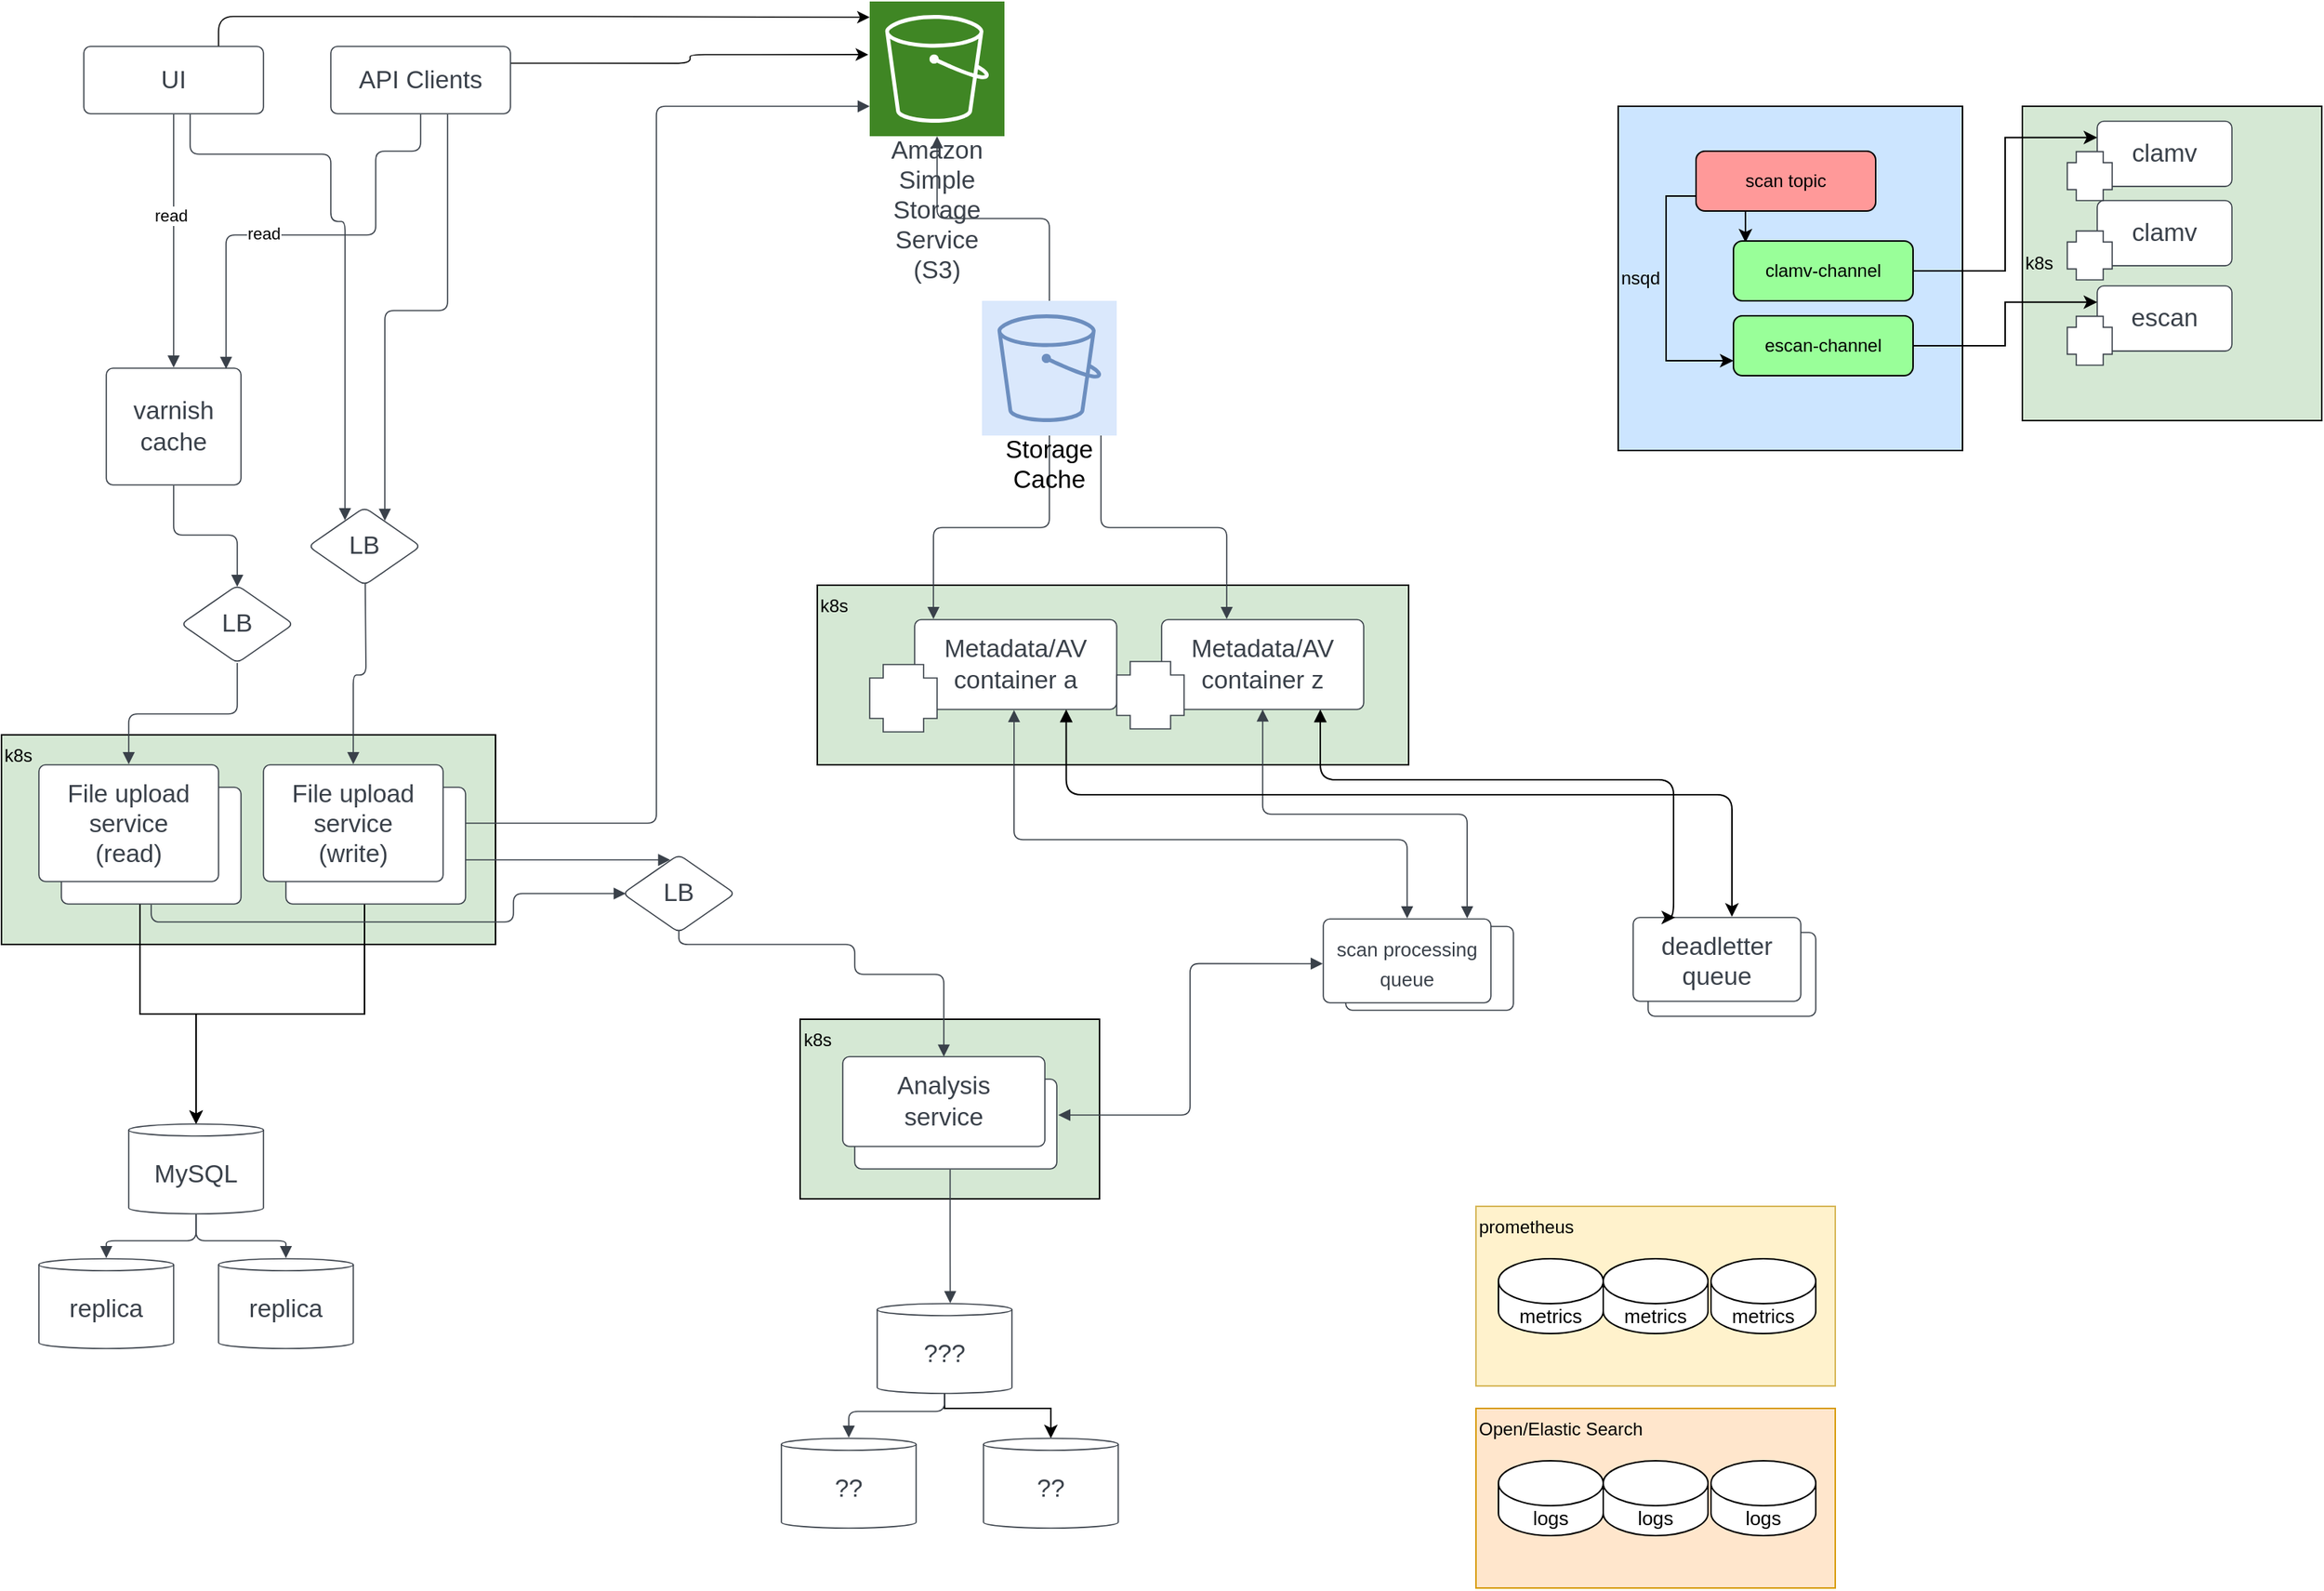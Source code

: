 <mxfile version="20.8.23" type="github">
  <diagram name="Page-1" id="y-LyxDxaMNcqyR3sVE2q">
    <mxGraphModel dx="1296" dy="1071" grid="1" gridSize="10" guides="1" tooltips="1" connect="1" arrows="1" fold="1" page="1" pageScale="1" pageWidth="850" pageHeight="1100" math="0" shadow="0">
      <root>
        <mxCell id="0" />
        <mxCell id="1" parent="0" />
        <mxCell id="04WBHfLe66z8OnM60uLq-13" value="&lt;div style=&quot;&quot;&gt;&lt;span style=&quot;background-color: initial;&quot;&gt;prometheus&lt;/span&gt;&lt;/div&gt;" style="rounded=0;whiteSpace=wrap;html=1;shadow=0;fillColor=#fff2cc;align=left;horizontal=1;verticalAlign=top;strokeColor=#d6b656;" vertex="1" parent="1">
          <mxGeometry x="1005" y="835" width="240" height="120" as="geometry" />
        </mxCell>
        <mxCell id="04WBHfLe66z8OnM60uLq-2" value="" style="html=1;overflow=block;blockSpacing=1;whiteSpace=wrap;fontSize=16.7;fontColor=#3a414a;spacing=9;strokeColor=#3a414a;strokeOpacity=100;rounded=1;absoluteArcSize=1;arcSize=9;strokeWidth=0.8;lucidId=btbAd6Julc-V;" vertex="1" parent="1">
          <mxGeometry x="1120" y="652" width="112" height="56" as="geometry" />
        </mxCell>
        <mxCell id="1xujQl--1Ha5xIMBBTP0-5" value="&lt;div style=&quot;&quot;&gt;&lt;span style=&quot;background-color: initial;&quot;&gt;k8s&lt;/span&gt;&lt;/div&gt;" style="rounded=0;whiteSpace=wrap;html=1;shadow=0;fillColor=#D5E8D4;align=left;verticalAlign=top;" parent="1" vertex="1">
          <mxGeometry x="565" y="420" width="395" height="120" as="geometry" />
        </mxCell>
        <mxCell id="1xujQl--1Ha5xIMBBTP0-4" value="&lt;div style=&quot;&quot;&gt;&lt;span style=&quot;background-color: initial;&quot;&gt;k8s&lt;/span&gt;&lt;/div&gt;" style="rounded=0;whiteSpace=wrap;html=1;shadow=0;fillColor=#D5E8D4;align=left;verticalAlign=top;" parent="1" vertex="1">
          <mxGeometry x="553.5" y="710" width="200" height="120" as="geometry" />
        </mxCell>
        <mxCell id="1xujQl--1Ha5xIMBBTP0-3" value="&lt;div style=&quot;&quot;&gt;&lt;span style=&quot;background-color: initial;&quot;&gt;k8s&lt;/span&gt;&lt;/div&gt;" style="rounded=0;whiteSpace=wrap;html=1;shadow=0;fillColor=#D5E8D4;align=left;verticalAlign=top;" parent="1" vertex="1">
          <mxGeometry x="20" y="520" width="330" height="140" as="geometry" />
        </mxCell>
        <mxCell id="04WBHfLe66z8OnM60uLq-6" style="edgeStyle=orthogonalEdgeStyle;rounded=1;orthogonalLoop=1;jettySize=auto;html=1;exitX=0.75;exitY=0;exitDx=0;exitDy=0;entryX=0;entryY=0.117;entryDx=0;entryDy=0;entryPerimeter=0;startArrow=none;startFill=0;strokeWidth=0.8;" edge="1" parent="1" source="hXa-6y1HHUY4edhHJNpj-2" target="hXa-6y1HHUY4edhHJNpj-9">
          <mxGeometry relative="1" as="geometry" />
        </mxCell>
        <mxCell id="hXa-6y1HHUY4edhHJNpj-2" value="UI" style="html=1;overflow=block;blockSpacing=1;whiteSpace=wrap;fontSize=16.7;fontColor=#3a414a;spacing=3.8;strokeColor=#3a414a;strokeOpacity=100;rounded=1;absoluteArcSize=1;arcSize=9;strokeWidth=0.8;lucidId=MUaAsZmHcQHZ;" parent="1" vertex="1">
          <mxGeometry x="75" y="60" width="120" height="45" as="geometry" />
        </mxCell>
        <mxCell id="hXa-6y1HHUY4edhHJNpj-3" value="varnish&#xa;cache" style="html=1;overflow=block;blockSpacing=1;whiteSpace=wrap;fontSize=16.7;fontColor=#3a414a;spacing=9;strokeColor=#3a414a;strokeOpacity=100;rounded=1;absoluteArcSize=1;arcSize=9;strokeWidth=0.8;lucidId=AsbAGEp7X9WD;" parent="1" vertex="1">
          <mxGeometry x="90" y="275" width="90" height="78" as="geometry" />
        </mxCell>
        <mxCell id="04WBHfLe66z8OnM60uLq-7" style="edgeStyle=orthogonalEdgeStyle;rounded=1;orthogonalLoop=1;jettySize=auto;html=1;exitX=1;exitY=0.25;exitDx=0;exitDy=0;entryX=-0.011;entryY=0.394;entryDx=0;entryDy=0;entryPerimeter=0;startArrow=none;startFill=0;strokeWidth=0.8;" edge="1" parent="1" source="hXa-6y1HHUY4edhHJNpj-4" target="hXa-6y1HHUY4edhHJNpj-9">
          <mxGeometry relative="1" as="geometry">
            <Array as="points">
              <mxPoint x="480" y="71" />
              <mxPoint x="480" y="66" />
            </Array>
          </mxGeometry>
        </mxCell>
        <mxCell id="hXa-6y1HHUY4edhHJNpj-4" value="API Clients" style="html=1;overflow=block;blockSpacing=1;whiteSpace=wrap;fontSize=16.7;fontColor=#3a414a;spacing=3.8;strokeColor=#3a414a;strokeOpacity=100;rounded=1;absoluteArcSize=1;arcSize=9;strokeWidth=0.8;lucidId=lAbAQljE3fKm;" parent="1" vertex="1">
          <mxGeometry x="240" y="60" width="120" height="45" as="geometry" />
        </mxCell>
        <mxCell id="hXa-6y1HHUY4edhHJNpj-5" value="" style="html=1;jettySize=18;whiteSpace=wrap;fontSize=13;strokeColor=#3a414a;strokeOpacity=100;strokeWidth=0.8;rounded=1;arcSize=12;edgeStyle=orthogonalEdgeStyle;startArrow=none;endArrow=block;endFill=1;exitX=0.5;exitY=1.008;exitPerimeter=0;entryX=0.5;entryY=-0.005;entryPerimeter=0;lucidId=yAbA5ouObgFG;" parent="1" source="hXa-6y1HHUY4edhHJNpj-2" target="hXa-6y1HHUY4edhHJNpj-3" edge="1">
          <mxGeometry width="100" height="100" relative="1" as="geometry">
            <Array as="points" />
          </mxGeometry>
        </mxCell>
        <mxCell id="04WBHfLe66z8OnM60uLq-8" value="read" style="edgeLabel;html=1;align=center;verticalAlign=middle;resizable=0;points=[];" vertex="1" connectable="0" parent="hXa-6y1HHUY4edhHJNpj-5">
          <mxGeometry x="-0.207" y="-2" relative="1" as="geometry">
            <mxPoint as="offset" />
          </mxGeometry>
        </mxCell>
        <mxCell id="hXa-6y1HHUY4edhHJNpj-6" value="" style="html=1;jettySize=18;whiteSpace=wrap;fontSize=13;strokeColor=#3a414a;strokeOpacity=100;strokeWidth=0.8;rounded=1;arcSize=12;edgeStyle=orthogonalEdgeStyle;startArrow=none;endArrow=block;endFill=1;exitX=0.5;exitY=1.008;exitPerimeter=0;lucidId=CAbAW3dfCDCP;entryX=0.889;entryY=0.006;entryDx=0;entryDy=0;entryPerimeter=0;" parent="1" source="hXa-6y1HHUY4edhHJNpj-4" target="hXa-6y1HHUY4edhHJNpj-3" edge="1">
          <mxGeometry width="100" height="100" relative="1" as="geometry">
            <Array as="points">
              <mxPoint x="300" y="130" />
              <mxPoint x="270" y="130" />
              <mxPoint x="270" y="186" />
              <mxPoint x="170" y="186" />
            </Array>
            <mxPoint x="170" y="270" as="targetPoint" />
          </mxGeometry>
        </mxCell>
        <mxCell id="04WBHfLe66z8OnM60uLq-9" value="read" style="edgeLabel;html=1;align=center;verticalAlign=middle;resizable=0;points=[];" vertex="1" connectable="0" parent="hXa-6y1HHUY4edhHJNpj-6">
          <mxGeometry x="0.224" y="4" relative="1" as="geometry">
            <mxPoint x="-2" y="-5" as="offset" />
          </mxGeometry>
        </mxCell>
        <mxCell id="hXa-6y1HHUY4edhHJNpj-7" value="" style="html=1;jettySize=18;whiteSpace=wrap;fontSize=13;strokeColor=#3a414a;strokeOpacity=100;strokeWidth=0.8;rounded=1;arcSize=12;edgeStyle=orthogonalEdgeStyle;startArrow=none;endArrow=block;endFill=1;exitX=0.592;exitY=1.008;exitPerimeter=0;entryX=0.326;entryY=0.165;entryPerimeter=0;lucidId=LK-A93RRJ~lh;" parent="1" source="hXa-6y1HHUY4edhHJNpj-2" target="hXa-6y1HHUY4edhHJNpj-24" edge="1">
          <mxGeometry width="100" height="100" relative="1" as="geometry">
            <Array as="points">
              <mxPoint x="146" y="132" />
              <mxPoint x="240" y="132" />
              <mxPoint x="240" y="177" />
              <mxPoint x="249" y="177" />
            </Array>
          </mxGeometry>
        </mxCell>
        <mxCell id="hXa-6y1HHUY4edhHJNpj-8" value="" style="html=1;jettySize=18;whiteSpace=wrap;fontSize=13;strokeColor=#3a414a;strokeOpacity=100;strokeWidth=0.8;rounded=1;arcSize=12;edgeStyle=orthogonalEdgeStyle;startArrow=none;endArrow=block;endFill=1;exitX=0.65;exitY=1.008;exitPerimeter=0;entryX=0.681;entryY=0.172;entryPerimeter=0;lucidId=3K-AAR2VfJgU;" parent="1" source="hXa-6y1HHUY4edhHJNpj-4" target="hXa-6y1HHUY4edhHJNpj-24" edge="1">
          <mxGeometry width="100" height="100" relative="1" as="geometry">
            <Array as="points" />
          </mxGeometry>
        </mxCell>
        <mxCell id="hXa-6y1HHUY4edhHJNpj-9" value="Amazon Simple Storage Service (S3)" style="html=1;overflow=block;blockSpacing=1;whiteSpace=wrap;shape=mxgraph.aws4.resourceIcon;resIcon=mxgraph.aws4.s3;labelPosition=center;verticalLabelPosition=bottom;align=center;verticalAlign=top;strokeColor=#ffffff;pointerEvents=1;fontSize=16.7;fontColor=#3a414a;spacing=0;strokeOpacity=100;rounded=1;absoluteArcSize=1;arcSize=9;fillColor=#3f8624;strokeWidth=0.8;lucidId=nL-A-xHwRL.q;" parent="1" vertex="1">
          <mxGeometry x="600" y="30" width="90" height="90" as="geometry" />
        </mxCell>
        <mxCell id="hXa-6y1HHUY4edhHJNpj-10" value="" style="html=1;jettySize=18;whiteSpace=wrap;fontSize=13;strokeColor=#3a414a;strokeOpacity=100;strokeWidth=0.8;rounded=1;arcSize=12;edgeStyle=orthogonalEdgeStyle;startArrow=block;startFill=1;endArrow=none;exitX=0.322;exitY=-0.006;exitPerimeter=0;entryX=0.883;entryY=1;entryPerimeter=0;lucidId=.R-AUnFkGZkl;entryDx=0;entryDy=0;" parent="1" source="hXa-6y1HHUY4edhHJNpj-19" target="hXa-6y1HHUY4edhHJNpj-29" edge="1">
          <mxGeometry width="100" height="100" relative="1" as="geometry">
            <Array as="points" />
          </mxGeometry>
        </mxCell>
        <mxCell id="hXa-6y1HHUY4edhHJNpj-11" value="" style="html=1;jettySize=18;whiteSpace=wrap;fontSize=13;strokeColor=#3a414a;strokeOpacity=100;strokeWidth=0.8;rounded=1;arcSize=12;edgeStyle=orthogonalEdgeStyle;startArrow=block;startFill=1;endArrow=none;exitX=0.093;exitY=-0.006;exitPerimeter=0;lucidId=gS-AWBN6CLWu;" parent="1" source="hXa-6y1HHUY4edhHJNpj-16" target="hXa-6y1HHUY4edhHJNpj-29" edge="1">
          <mxGeometry width="100" height="100" relative="1" as="geometry">
            <Array as="points" />
          </mxGeometry>
        </mxCell>
        <mxCell id="hXa-6y1HHUY4edhHJNpj-12" value="" style="html=1;jettySize=18;whiteSpace=wrap;fontSize=13;strokeColor=#3a414a;strokeOpacity=100;strokeWidth=0.8;rounded=1;arcSize=12;edgeStyle=orthogonalEdgeStyle;startArrow=block;startFill=1;endArrow=block;endFill=1;exitX=0.5;exitY=-0.007;exitPerimeter=0;entryX=0.492;entryY=1.006;entryPerimeter=0;lucidId=oV-Ak5NaA3l7;" parent="1" source="hXa-6y1HHUY4edhHJNpj-40" target="hXa-6y1HHUY4edhHJNpj-16" edge="1">
          <mxGeometry width="100" height="100" relative="1" as="geometry">
            <Array as="points">
              <mxPoint x="959" y="590" />
              <mxPoint x="696" y="590" />
            </Array>
          </mxGeometry>
        </mxCell>
        <mxCell id="hXa-6y1HHUY4edhHJNpj-13" value="" style="html=1;jettySize=18;whiteSpace=wrap;fontSize=13;strokeColor=#3a414a;strokeOpacity=100;strokeWidth=0.8;rounded=1;arcSize=12;edgeStyle=orthogonalEdgeStyle;startArrow=block;startFill=1;endArrow=block;endFill=1;exitX=0.858;exitY=-0.007;exitPerimeter=0;entryX=0.5;entryY=1;lucidId=tV-A46rRRQXX;entryDx=0;entryDy=0;" parent="1" source="hXa-6y1HHUY4edhHJNpj-40" target="hXa-6y1HHUY4edhHJNpj-19" edge="1">
          <mxGeometry width="100" height="100" relative="1" as="geometry">
            <Array as="points" />
          </mxGeometry>
        </mxCell>
        <mxCell id="hXa-6y1HHUY4edhHJNpj-14" value="" style="html=1;jettySize=18;whiteSpace=wrap;fontSize=13;strokeColor=#3a414a;strokeOpacity=100;strokeWidth=0.8;rounded=1;arcSize=12;edgeStyle=orthogonalEdgeStyle;startArrow=none;endArrow=block;endFill=1;exitX=1.003;exitY=0.5;exitPerimeter=0;entryX=0;entryY=0.778;entryPerimeter=0;lucidId=ZU-AGK-hpeZ6;entryDx=0;entryDy=0;" parent="1" source="hXa-6y1HHUY4edhHJNpj-36" target="hXa-6y1HHUY4edhHJNpj-9" edge="1">
          <mxGeometry width="100" height="100" relative="1" as="geometry">
            <Array as="points" />
          </mxGeometry>
        </mxCell>
        <mxCell id="hXa-6y1HHUY4edhHJNpj-15" value="" style="group;dropTarget=0;pointerEvents=0;" parent="1" vertex="1">
          <mxGeometry x="600" y="443" width="165" height="75" as="geometry" />
        </mxCell>
        <mxCell id="hXa-6y1HHUY4edhHJNpj-16" value="Metadata/AV container a" style="html=1;overflow=block;blockSpacing=1;whiteSpace=wrap;fontSize=16.7;fontColor=#3a414a;spacing=9;strokeColor=#3a414a;strokeOpacity=100;rounded=1;absoluteArcSize=1;arcSize=9;strokeWidth=0.8;lucidId=3ubARrWa.dEW;" parent="hXa-6y1HHUY4edhHJNpj-15" vertex="1">
          <mxGeometry x="30" width="135" height="60" as="geometry" />
        </mxCell>
        <mxCell id="hXa-6y1HHUY4edhHJNpj-17" value="" style="html=1;overflow=block;blockSpacing=1;whiteSpace=wrap;shape=cross;size=0.6;fontSize=13;spacing=3.8;strokeColor=#3a414a;strokeOpacity=100;rounded=1;absoluteArcSize=1;arcSize=9;strokeWidth=0.8;lucidId=CW-A0ZIognEs;" parent="hXa-6y1HHUY4edhHJNpj-15" vertex="1">
          <mxGeometry y="30" width="45" height="45" as="geometry" />
        </mxCell>
        <mxCell id="hXa-6y1HHUY4edhHJNpj-18" value="" style="group;dropTarget=0;pointerEvents=0;" parent="1" vertex="1">
          <mxGeometry x="765" y="443" width="165" height="73" as="geometry" />
        </mxCell>
        <mxCell id="hXa-6y1HHUY4edhHJNpj-19" value="Metadata/AV container z" style="html=1;overflow=block;blockSpacing=1;whiteSpace=wrap;fontSize=16.7;fontColor=#3a414a;spacing=9;strokeColor=#3a414a;strokeOpacity=100;rounded=1;absoluteArcSize=1;arcSize=9;strokeWidth=0.8;lucidId=IubAFPZZPDiD;" parent="hXa-6y1HHUY4edhHJNpj-18" vertex="1">
          <mxGeometry x="30" width="135" height="60" as="geometry" />
        </mxCell>
        <mxCell id="hXa-6y1HHUY4edhHJNpj-20" value="" style="html=1;overflow=block;blockSpacing=1;whiteSpace=wrap;shape=cross;size=0.6;fontSize=13;spacing=3.8;strokeColor=#3a414a;strokeOpacity=100;rounded=1;absoluteArcSize=1;arcSize=9;strokeWidth=0.8;lucidId=jX-A-kucoio-;" parent="hXa-6y1HHUY4edhHJNpj-18" vertex="1">
          <mxGeometry y="28" width="45" height="45" as="geometry" />
        </mxCell>
        <mxCell id="hXa-6y1HHUY4edhHJNpj-21" value="" style="html=1;jettySize=18;whiteSpace=wrap;fontSize=13;strokeColor=#3a414a;strokeOpacity=100;strokeWidth=0.8;rounded=1;arcSize=12;edgeStyle=orthogonalEdgeStyle;startArrow=none;endArrow=block;endFill=1;exitX=1.003;exitY=0.814;exitPerimeter=0;entryX=0.423;entryY=0.068;entryPerimeter=0;lucidId=w1-AuT3SUVOo;" parent="1" source="hXa-6y1HHUY4edhHJNpj-36" target="hXa-6y1HHUY4edhHJNpj-26" edge="1">
          <mxGeometry width="100" height="100" relative="1" as="geometry">
            <Array as="points" />
          </mxGeometry>
        </mxCell>
        <mxCell id="hXa-6y1HHUY4edhHJNpj-22" value="LB" style="html=1;overflow=block;blockSpacing=1;whiteSpace=wrap;rhombus;fontSize=16.7;fontColor=#3a414a;spacing=3.8;strokeColor=#3a414a;strokeOpacity=100;rounded=1;absoluteArcSize=1;arcSize=9;strokeWidth=0.8;lucidId=OJ_AG0BbIFwb;" parent="1" vertex="1">
          <mxGeometry x="140" y="420" width="75" height="52" as="geometry" />
        </mxCell>
        <mxCell id="hXa-6y1HHUY4edhHJNpj-23" value="" style="html=1;jettySize=18;whiteSpace=wrap;fontSize=13;strokeColor=#3a414a;strokeOpacity=100;strokeWidth=0.8;rounded=1;arcSize=12;edgeStyle=orthogonalEdgeStyle;startArrow=none;endArrow=block;endFill=1;exitX=0.5;exitY=1.005;exitPerimeter=0;entryX=0.5;entryY=0.02;entryPerimeter=0;lucidId=aK_AWFpUa9MZ;" parent="1" source="hXa-6y1HHUY4edhHJNpj-3" target="hXa-6y1HHUY4edhHJNpj-22" edge="1">
          <mxGeometry width="100" height="100" relative="1" as="geometry">
            <Array as="points" />
          </mxGeometry>
        </mxCell>
        <mxCell id="hXa-6y1HHUY4edhHJNpj-24" value="LB" style="html=1;overflow=block;blockSpacing=1;whiteSpace=wrap;rhombus;fontSize=16.7;fontColor=#3a414a;spacing=3.8;strokeColor=#3a414a;strokeOpacity=100;rounded=1;absoluteArcSize=1;arcSize=9;strokeWidth=0.8;lucidId=oK_AIq6K_kL.;" parent="1" vertex="1">
          <mxGeometry x="225" y="368" width="75" height="52" as="geometry" />
        </mxCell>
        <mxCell id="hXa-6y1HHUY4edhHJNpj-26" value="LB" style="html=1;overflow=block;blockSpacing=1;whiteSpace=wrap;rhombus;fontSize=16.7;fontColor=#3a414a;spacing=3.8;strokeColor=#3a414a;strokeOpacity=100;rounded=1;absoluteArcSize=1;arcSize=9;strokeWidth=0.8;lucidId=iL_A.OpMFom.;" parent="1" vertex="1">
          <mxGeometry x="435" y="600" width="75" height="52" as="geometry" />
        </mxCell>
        <mxCell id="hXa-6y1HHUY4edhHJNpj-27" value="" style="html=1;jettySize=18;whiteSpace=wrap;fontSize=13;strokeColor=#3a414a;strokeOpacity=100;strokeWidth=0.8;rounded=1;arcSize=12;edgeStyle=orthogonalEdgeStyle;startArrow=block;endArrow=block;endFill=1;exitX=1.007;exitY=0.4;exitPerimeter=0;entryX=-0.003;entryY=0.533;entryPerimeter=0;lucidId=lV-As-lXmsPl;startFill=1;exitDx=0;exitDy=0;" parent="1" source="hXa-6y1HHUY4edhHJNpj-42" target="hXa-6y1HHUY4edhHJNpj-40" edge="1">
          <mxGeometry width="100" height="100" relative="1" as="geometry">
            <Array as="points" />
          </mxGeometry>
        </mxCell>
        <mxCell id="hXa-6y1HHUY4edhHJNpj-28" value="" style="html=1;jettySize=18;whiteSpace=wrap;fontSize=13;strokeColor=#3a414a;strokeOpacity=100;strokeWidth=0.8;rounded=1;arcSize=12;edgeStyle=orthogonalEdgeStyle;startArrow=none;endArrow=block;endFill=1;exitX=0.5;exitY=0.98;exitPerimeter=0;entryX=0.5;entryY=0;lucidId=VL_AtHybdBf0;entryDx=0;entryDy=0;" parent="1" source="hXa-6y1HHUY4edhHJNpj-26" target="hXa-6y1HHUY4edhHJNpj-43" edge="1">
          <mxGeometry width="100" height="100" relative="1" as="geometry">
            <Array as="points">
              <mxPoint x="473" y="660" />
              <mxPoint x="590" y="660" />
              <mxPoint x="590" y="680" />
              <mxPoint x="650" y="680" />
            </Array>
          </mxGeometry>
        </mxCell>
        <mxCell id="hXa-6y1HHUY4edhHJNpj-29" value="Storage Cache" style="html=1;overflow=block;blockSpacing=1;whiteSpace=wrap;shape=mxgraph.aws4.resourceIcon;resIcon=mxgraph.aws4.s3;labelPosition=center;verticalLabelPosition=bottom;align=center;verticalAlign=top;strokeColor=#6c8ebf;pointerEvents=1;fontSize=16.7;spacing=0;strokeOpacity=100;fillOpacity=100;rounded=1;absoluteArcSize=1;arcSize=9;fillColor=#dae8fc;strokeWidth=0.8;lucidId=W2sBEWSzJqv8;" parent="1" vertex="1">
          <mxGeometry x="675" y="230" width="90" height="90" as="geometry" />
        </mxCell>
        <mxCell id="hXa-6y1HHUY4edhHJNpj-30" value="" style="html=1;jettySize=18;whiteSpace=wrap;fontSize=13;strokeColor=#3a414a;strokeOpacity=100;strokeWidth=0.8;rounded=1;arcSize=12;edgeStyle=orthogonalEdgeStyle;startArrow=none;endArrow=block;endFill=1;exitX=0.5;exitY=0;exitPerimeter=0;lucidId=O3sBa9tVLNE4;" parent="1" source="hXa-6y1HHUY4edhHJNpj-29" target="hXa-6y1HHUY4edhHJNpj-9" edge="1">
          <mxGeometry width="100" height="100" relative="1" as="geometry">
            <Array as="points" />
          </mxGeometry>
        </mxCell>
        <mxCell id="1xujQl--1Ha5xIMBBTP0-6" style="edgeStyle=orthogonalEdgeStyle;rounded=0;orthogonalLoop=1;jettySize=auto;html=1;exitX=0.5;exitY=1;exitDx=0;exitDy=0;entryX=0.5;entryY=0;entryDx=0;entryDy=0;" parent="1" source="hXa-6y1HHUY4edhHJNpj-31" target="hXa-6y1HHUY4edhHJNpj-50" edge="1">
          <mxGeometry relative="1" as="geometry">
            <mxPoint x="137" y="777" as="targetPoint" />
          </mxGeometry>
        </mxCell>
        <mxCell id="hXa-6y1HHUY4edhHJNpj-31" value="" style="group;dropTarget=0;pointerEvents=0;" parent="1" vertex="1">
          <mxGeometry x="45" y="540" width="135" height="93" as="geometry" />
        </mxCell>
        <mxCell id="hXa-6y1HHUY4edhHJNpj-32" value="" style="html=1;overflow=block;blockSpacing=1;whiteSpace=wrap;fontSize=13;spacing=9;strokeColor=#3a414a;strokeOpacity=100;rounded=1;absoluteArcSize=1;arcSize=9;strokeWidth=0.8;lucidId=~ttBVEa3.I3N;" parent="hXa-6y1HHUY4edhHJNpj-31" vertex="1">
          <mxGeometry x="15" y="15" width="120" height="78" as="geometry" />
        </mxCell>
        <mxCell id="hXa-6y1HHUY4edhHJNpj-33" value="File upload service&#xa;(read)" style="html=1;overflow=block;blockSpacing=1;whiteSpace=wrap;fontSize=16.7;fontColor=#3a414a;spacing=9;strokeColor=#3a414a;strokeOpacity=100;rounded=1;absoluteArcSize=1;arcSize=9;strokeWidth=0.8;lucidId=7O-AwI3FcKb8;" parent="hXa-6y1HHUY4edhHJNpj-31" vertex="1">
          <mxGeometry width="120" height="78" as="geometry" />
        </mxCell>
        <mxCell id="1xujQl--1Ha5xIMBBTP0-7" style="edgeStyle=orthogonalEdgeStyle;rounded=0;orthogonalLoop=1;jettySize=auto;html=1;exitX=0.5;exitY=1;exitDx=0;exitDy=0;entryX=0.5;entryY=0;entryDx=0;entryDy=0;entryPerimeter=0;" parent="1" source="hXa-6y1HHUY4edhHJNpj-34" target="hXa-6y1HHUY4edhHJNpj-52" edge="1">
          <mxGeometry relative="1" as="geometry" />
        </mxCell>
        <mxCell id="hXa-6y1HHUY4edhHJNpj-34" value="" style="group;dropTarget=0;pointerEvents=0;" parent="1" vertex="1">
          <mxGeometry x="195" y="540" width="135" height="93" as="geometry" />
        </mxCell>
        <mxCell id="hXa-6y1HHUY4edhHJNpj-35" value="" style="html=1;overflow=block;blockSpacing=1;whiteSpace=wrap;fontSize=13;spacing=9;strokeColor=#3a414a;strokeOpacity=100;rounded=1;absoluteArcSize=1;arcSize=9;strokeWidth=0.8;lucidId=kvtBJpCWYM_A;" parent="hXa-6y1HHUY4edhHJNpj-34" vertex="1">
          <mxGeometry x="15" y="15" width="120" height="78" as="geometry" />
        </mxCell>
        <mxCell id="hXa-6y1HHUY4edhHJNpj-36" value="File upload service&#xa;(write)" style="html=1;overflow=block;blockSpacing=1;whiteSpace=wrap;fontSize=16.7;fontColor=#3a414a;spacing=9;strokeColor=#3a414a;strokeOpacity=100;rounded=1;absoluteArcSize=1;arcSize=9;strokeWidth=0.8;lucidId=PJ-AoIGXcERA;" parent="hXa-6y1HHUY4edhHJNpj-34" vertex="1">
          <mxGeometry width="120" height="78" as="geometry" />
        </mxCell>
        <mxCell id="hXa-6y1HHUY4edhHJNpj-37" value="" style="html=1;jettySize=18;whiteSpace=wrap;fontSize=13;strokeColor=#3a414a;strokeOpacity=100;strokeWidth=0.8;rounded=1;arcSize=12;edgeStyle=orthogonalEdgeStyle;startArrow=none;endArrow=block;endFill=1;exitX=0.472;exitY=1.006;exitPerimeter=0;entryX=0.542;entryY=-0.004;entryPerimeter=0;lucidId=.O_AQ.WuJZqG;" parent="1" source="hXa-6y1HHUY4edhHJNpj-42" target="hXa-6y1HHUY4edhHJNpj-46" edge="1">
          <mxGeometry width="100" height="100" relative="1" as="geometry">
            <Array as="points" />
          </mxGeometry>
        </mxCell>
        <mxCell id="hXa-6y1HHUY4edhHJNpj-38" value="" style="group;dropTarget=0;pointerEvents=0;" parent="1" vertex="1">
          <mxGeometry x="903" y="638" width="127" height="66" as="geometry" />
        </mxCell>
        <mxCell id="hXa-6y1HHUY4edhHJNpj-39" value="queue" style="html=1;overflow=block;blockSpacing=1;whiteSpace=wrap;fontSize=16.7;fontColor=#3a414a;spacing=9;strokeColor=#3a414a;strokeOpacity=100;rounded=1;absoluteArcSize=1;arcSize=9;strokeWidth=0.8;lucidId=hxtB71~ZdOpO;" parent="hXa-6y1HHUY4edhHJNpj-38" vertex="1">
          <mxGeometry x="15" y="10" width="112" height="56" as="geometry" />
        </mxCell>
        <mxCell id="hXa-6y1HHUY4edhHJNpj-40" value="&lt;font style=&quot;font-size: 13px;&quot;&gt;scan processing&lt;br&gt;queue&lt;/font&gt;" style="html=1;overflow=block;blockSpacing=1;whiteSpace=wrap;fontSize=16.7;fontColor=#3a414a;spacing=9;strokeColor=#3a414a;strokeOpacity=100;rounded=1;absoluteArcSize=1;arcSize=9;strokeWidth=0.8;lucidId=btbAd6Julc-V;" parent="hXa-6y1HHUY4edhHJNpj-38" vertex="1">
          <mxGeometry y="5" width="112" height="56" as="geometry" />
        </mxCell>
        <mxCell id="hXa-6y1HHUY4edhHJNpj-41" value="" style="group;dropTarget=0;pointerEvents=0;" parent="1" vertex="1">
          <mxGeometry x="582" y="735" width="143" height="75" as="geometry" />
        </mxCell>
        <mxCell id="hXa-6y1HHUY4edhHJNpj-42" value="" style="html=1;overflow=block;blockSpacing=1;whiteSpace=wrap;fontSize=13;spacing=9;strokeColor=#3a414a;strokeOpacity=100;rounded=1;absoluteArcSize=1;arcSize=9;strokeWidth=0.8;lucidId=EwtBDiIN6bOl;" parent="hXa-6y1HHUY4edhHJNpj-41" vertex="1">
          <mxGeometry x="8" y="15" width="135" height="60" as="geometry" />
        </mxCell>
        <mxCell id="hXa-6y1HHUY4edhHJNpj-43" value="Analysis&#xa;service" style="html=1;overflow=block;blockSpacing=1;whiteSpace=wrap;fontSize=16.7;fontColor=#3a414a;spacing=9;strokeColor=#3a414a;strokeOpacity=100;rounded=1;absoluteArcSize=1;arcSize=9;strokeWidth=0.8;lucidId=BdbA87A00XSl;" parent="hXa-6y1HHUY4edhHJNpj-41" vertex="1">
          <mxGeometry width="135" height="60" as="geometry" />
        </mxCell>
        <mxCell id="hXa-6y1HHUY4edhHJNpj-44" value="" style="group;dropTarget=0;pointerEvents=0;" parent="1" vertex="1">
          <mxGeometry x="541" y="900" width="225" height="150" as="geometry" />
        </mxCell>
        <mxCell id="hXa-6y1HHUY4edhHJNpj-45" value="??" style="html=1;overflow=block;blockSpacing=1;whiteSpace=wrap;shape=cylinder3;size=4;anchorPointDirection=0;boundedLbl=1;fontSize=16.7;fontColor=#3a414a;spacing=3.8;strokeColor=#3a414a;strokeOpacity=100;rounded=1;absoluteArcSize=1;arcSize=9;strokeWidth=0.8;lucidId=FO_ArwNvmqQp;" parent="hXa-6y1HHUY4edhHJNpj-44" vertex="1">
          <mxGeometry y="90" width="90" height="60" as="geometry" />
        </mxCell>
        <mxCell id="1xujQl--1Ha5xIMBBTP0-8" style="edgeStyle=orthogonalEdgeStyle;rounded=0;orthogonalLoop=1;jettySize=auto;html=1;exitX=0.5;exitY=1;exitDx=0;exitDy=0;exitPerimeter=0;entryX=0.5;entryY=0;entryDx=0;entryDy=0;entryPerimeter=0;" parent="hXa-6y1HHUY4edhHJNpj-44" source="hXa-6y1HHUY4edhHJNpj-46" target="hXa-6y1HHUY4edhHJNpj-47" edge="1">
          <mxGeometry relative="1" as="geometry">
            <Array as="points">
              <mxPoint x="109" y="70" />
              <mxPoint x="180" y="70" />
            </Array>
          </mxGeometry>
        </mxCell>
        <mxCell id="hXa-6y1HHUY4edhHJNpj-46" value="???" style="html=1;overflow=block;blockSpacing=1;whiteSpace=wrap;shape=cylinder3;size=4;anchorPointDirection=0;boundedLbl=1;fontSize=16.7;fontColor=#3a414a;spacing=3.8;strokeColor=#3a414a;strokeOpacity=100;rounded=1;absoluteArcSize=1;arcSize=9;strokeWidth=0.8;lucidId=FO_AYWvHglI-;" parent="hXa-6y1HHUY4edhHJNpj-44" vertex="1">
          <mxGeometry x="64" width="90" height="60" as="geometry" />
        </mxCell>
        <mxCell id="hXa-6y1HHUY4edhHJNpj-47" value="??" style="html=1;overflow=block;blockSpacing=1;whiteSpace=wrap;shape=cylinder3;size=4;anchorPointDirection=0;boundedLbl=1;fontSize=16.7;fontColor=#3a414a;spacing=3.8;strokeColor=#3a414a;strokeOpacity=100;rounded=1;absoluteArcSize=1;arcSize=9;strokeWidth=0.8;lucidId=TBtBAMIHkwPj;" parent="hXa-6y1HHUY4edhHJNpj-44" vertex="1">
          <mxGeometry x="135" y="90" width="90" height="60" as="geometry" />
        </mxCell>
        <mxCell id="hXa-6y1HHUY4edhHJNpj-48" value="" style="html=1;jettySize=18;whiteSpace=wrap;fontSize=13;strokeColor=#3a414a;strokeOpacity=100;strokeWidth=0.8;rounded=1;arcSize=12;edgeStyle=orthogonalEdgeStyle;startArrow=none;endArrow=block;endFill=1;exitX=0.5;exitY=1.006;exitPerimeter=0;entryX=0.5;entryY=-0.006;entryPerimeter=0;lucidId=hCtBOjILr5Xq;" parent="hXa-6y1HHUY4edhHJNpj-44" source="hXa-6y1HHUY4edhHJNpj-46" target="hXa-6y1HHUY4edhHJNpj-45" edge="1">
          <mxGeometry width="100" height="100" relative="1" as="geometry">
            <Array as="points">
              <mxPoint x="109" y="72" />
              <mxPoint x="45" y="72" />
            </Array>
          </mxGeometry>
        </mxCell>
        <mxCell id="hXa-6y1HHUY4edhHJNpj-50" value="" style="group;dropTarget=0;pointerEvents=0;" parent="1" vertex="1">
          <mxGeometry x="45" y="780" width="210" height="150" as="geometry" />
        </mxCell>
        <mxCell id="hXa-6y1HHUY4edhHJNpj-51" value="replica" style="html=1;overflow=block;blockSpacing=1;whiteSpace=wrap;shape=cylinder3;size=4;anchorPointDirection=0;boundedLbl=1;fontSize=16.7;fontColor=#3a414a;spacing=3.8;strokeColor=#3a414a;strokeOpacity=100;rounded=1;absoluteArcSize=1;arcSize=9;strokeWidth=0.8;lucidId=qO_AcrsBWPtd;" parent="hXa-6y1HHUY4edhHJNpj-50" vertex="1">
          <mxGeometry y="90" width="90" height="60" as="geometry" />
        </mxCell>
        <mxCell id="hXa-6y1HHUY4edhHJNpj-52" value="MySQL" style="html=1;overflow=block;blockSpacing=1;whiteSpace=wrap;shape=cylinder3;size=4;anchorPointDirection=0;boundedLbl=1;fontSize=16.7;fontColor=#3a414a;spacing=3.8;strokeColor=#3a414a;strokeOpacity=100;rounded=1;absoluteArcSize=1;arcSize=9;strokeWidth=0.8;lucidId=FN_AYEe.1FHx;" parent="hXa-6y1HHUY4edhHJNpj-50" vertex="1">
          <mxGeometry x="60" width="90" height="60" as="geometry" />
        </mxCell>
        <mxCell id="hXa-6y1HHUY4edhHJNpj-53" value="replica" style="html=1;overflow=block;blockSpacing=1;whiteSpace=wrap;shape=cylinder3;size=4;anchorPointDirection=0;boundedLbl=1;fontSize=16.7;fontColor=#3a414a;spacing=3.8;strokeColor=#3a414a;strokeOpacity=100;rounded=1;absoluteArcSize=1;arcSize=9;strokeWidth=0.8;lucidId=kBtBNAVfEHAc;" parent="hXa-6y1HHUY4edhHJNpj-50" vertex="1">
          <mxGeometry x="120" y="90" width="90" height="60" as="geometry" />
        </mxCell>
        <mxCell id="hXa-6y1HHUY4edhHJNpj-54" value="" style="html=1;jettySize=18;whiteSpace=wrap;fontSize=13;strokeColor=#3a414a;strokeOpacity=100;strokeWidth=0.8;rounded=1;arcSize=12;edgeStyle=orthogonalEdgeStyle;startArrow=none;endArrow=block;endFill=1;exitX=0.5;exitY=1.006;exitPerimeter=0;entryX=0.5;entryY=-0.006;entryPerimeter=0;lucidId=_BtBj2xk1Dra;" parent="hXa-6y1HHUY4edhHJNpj-50" source="hXa-6y1HHUY4edhHJNpj-52" target="hXa-6y1HHUY4edhHJNpj-51" edge="1">
          <mxGeometry width="100" height="100" relative="1" as="geometry">
            <Array as="points" />
          </mxGeometry>
        </mxCell>
        <mxCell id="hXa-6y1HHUY4edhHJNpj-55" value="" style="html=1;jettySize=18;whiteSpace=wrap;fontSize=13;strokeColor=#3a414a;strokeOpacity=100;strokeWidth=0.8;rounded=1;arcSize=12;edgeStyle=orthogonalEdgeStyle;startArrow=none;endArrow=block;endFill=1;exitX=0.5;exitY=1.006;exitPerimeter=0;entryX=0.5;entryY=-0.006;entryPerimeter=0;lucidId=dCtBr39QfWDB;" parent="hXa-6y1HHUY4edhHJNpj-50" source="hXa-6y1HHUY4edhHJNpj-52" target="hXa-6y1HHUY4edhHJNpj-53" edge="1">
          <mxGeometry width="100" height="100" relative="1" as="geometry">
            <Array as="points" />
          </mxGeometry>
        </mxCell>
        <mxCell id="hXa-6y1HHUY4edhHJNpj-58" value="" style="html=1;jettySize=18;whiteSpace=wrap;fontSize=13;strokeColor=#3a414a;strokeOpacity=100;strokeWidth=0.8;rounded=1;arcSize=12;edgeStyle=orthogonalEdgeStyle;startArrow=none;endArrow=block;endFill=1;exitX=0.5;exitY=1.005;exitPerimeter=0;lucidId=O1-ApJW1sdHY;" parent="1" source="hXa-6y1HHUY4edhHJNpj-32" edge="1">
          <mxGeometry width="100" height="100" relative="1" as="geometry">
            <Array as="points">
              <mxPoint x="120" y="645" />
              <mxPoint x="362" y="645" />
              <mxPoint x="362" y="626" />
            </Array>
            <mxPoint x="437" y="626" as="targetPoint" />
          </mxGeometry>
        </mxCell>
        <mxCell id="hXa-6y1HHUY4edhHJNpj-59" value="" style="html=1;jettySize=18;whiteSpace=wrap;fontSize=13;strokeColor=#3a414a;strokeOpacity=100;strokeWidth=0.8;rounded=1;arcSize=12;edgeStyle=orthogonalEdgeStyle;startArrow=none;endArrow=block;endFill=1;entryX=0.5;entryY=-0.005;entryPerimeter=0;lucidId=iK_A9S8~naMm;exitX=0.5;exitY=1;exitDx=0;exitDy=0;" parent="1" target="hXa-6y1HHUY4edhHJNpj-33" edge="1" source="hXa-6y1HHUY4edhHJNpj-22">
          <mxGeometry width="100" height="100" relative="1" as="geometry">
            <Array as="points" />
            <mxPoint x="105" y="479" as="sourcePoint" />
          </mxGeometry>
        </mxCell>
        <mxCell id="hXa-6y1HHUY4edhHJNpj-60" value="" style="html=1;jettySize=18;whiteSpace=wrap;fontSize=13;strokeColor=#3a414a;strokeOpacity=100;strokeWidth=0.8;rounded=1;arcSize=12;edgeStyle=orthogonalEdgeStyle;startArrow=none;endArrow=block;endFill=1;entryX=0.5;entryY=-0.005;entryPerimeter=0;lucidId=4K_AyZ6jOAAn;" parent="1" target="hXa-6y1HHUY4edhHJNpj-36" edge="1">
          <mxGeometry width="100" height="100" relative="1" as="geometry">
            <Array as="points" />
            <mxPoint x="263" y="419" as="sourcePoint" />
          </mxGeometry>
        </mxCell>
        <mxCell id="EltOaHKeJ5gqGpreGJQM-25" value="" style="group" parent="1" vertex="1" connectable="0">
          <mxGeometry x="1100" y="100" width="470" height="230" as="geometry" />
        </mxCell>
        <mxCell id="EltOaHKeJ5gqGpreGJQM-1" value="nsqd" style="rounded=0;whiteSpace=wrap;html=1;align=left;fillColor=#CCE5FF;" parent="EltOaHKeJ5gqGpreGJQM-25" vertex="1">
          <mxGeometry width="230" height="230" as="geometry" />
        </mxCell>
        <mxCell id="EltOaHKeJ5gqGpreGJQM-5" value="" style="group" parent="EltOaHKeJ5gqGpreGJQM-25" vertex="1" connectable="0">
          <mxGeometry x="52" y="30" width="145" height="150" as="geometry" />
        </mxCell>
        <mxCell id="EltOaHKeJ5gqGpreGJQM-22" style="edgeStyle=orthogonalEdgeStyle;rounded=0;orthogonalLoop=1;jettySize=auto;html=1;exitX=0.25;exitY=1;exitDx=0;exitDy=0;entryX=0.067;entryY=0.025;entryDx=0;entryDy=0;entryPerimeter=0;" parent="EltOaHKeJ5gqGpreGJQM-5" source="EltOaHKeJ5gqGpreGJQM-2" target="EltOaHKeJ5gqGpreGJQM-3" edge="1">
          <mxGeometry relative="1" as="geometry" />
        </mxCell>
        <mxCell id="EltOaHKeJ5gqGpreGJQM-24" style="edgeStyle=orthogonalEdgeStyle;rounded=0;orthogonalLoop=1;jettySize=auto;html=1;exitX=0;exitY=0.75;exitDx=0;exitDy=0;entryX=0;entryY=0.75;entryDx=0;entryDy=0;" parent="EltOaHKeJ5gqGpreGJQM-5" source="EltOaHKeJ5gqGpreGJQM-2" target="EltOaHKeJ5gqGpreGJQM-4" edge="1">
          <mxGeometry relative="1" as="geometry" />
        </mxCell>
        <mxCell id="EltOaHKeJ5gqGpreGJQM-2" value="scan topic" style="rounded=1;whiteSpace=wrap;html=1;fillColor=#FF9999;" parent="EltOaHKeJ5gqGpreGJQM-5" vertex="1">
          <mxGeometry width="120" height="40" as="geometry" />
        </mxCell>
        <mxCell id="EltOaHKeJ5gqGpreGJQM-3" value="clamv-channel" style="rounded=1;whiteSpace=wrap;html=1;fillColor=#99FF99;" parent="EltOaHKeJ5gqGpreGJQM-5" vertex="1">
          <mxGeometry x="25" y="60" width="120" height="40" as="geometry" />
        </mxCell>
        <mxCell id="EltOaHKeJ5gqGpreGJQM-4" value="escan-channel" style="rounded=1;whiteSpace=wrap;html=1;fillColor=#99FF99;" parent="EltOaHKeJ5gqGpreGJQM-5" vertex="1">
          <mxGeometry x="25" y="110" width="120" height="40" as="geometry" />
        </mxCell>
        <mxCell id="EltOaHKeJ5gqGpreGJQM-6" value="&lt;div style=&quot;&quot;&gt;&lt;span style=&quot;background-color: initial;&quot;&gt;k8s&lt;/span&gt;&lt;/div&gt;" style="rounded=0;whiteSpace=wrap;html=1;shadow=0;fillColor=#D5E8D4;align=left;" parent="EltOaHKeJ5gqGpreGJQM-25" vertex="1">
          <mxGeometry x="270" width="200" height="210" as="geometry" />
        </mxCell>
        <mxCell id="EltOaHKeJ5gqGpreGJQM-10" value="" style="group;dropTarget=0;pointerEvents=0;" parent="EltOaHKeJ5gqGpreGJQM-25" vertex="1">
          <mxGeometry x="300" y="63" width="110" height="53" as="geometry" />
        </mxCell>
        <mxCell id="EltOaHKeJ5gqGpreGJQM-11" value="clamv" style="html=1;overflow=block;blockSpacing=1;whiteSpace=wrap;fontSize=16.7;fontColor=#3a414a;spacing=9;strokeColor=#3a414a;strokeOpacity=100;rounded=1;absoluteArcSize=1;arcSize=9;strokeWidth=0.8;lucidId=IubAFPZZPDiD;" parent="EltOaHKeJ5gqGpreGJQM-10" vertex="1">
          <mxGeometry x="20" width="90" height="43.562" as="geometry" />
        </mxCell>
        <mxCell id="EltOaHKeJ5gqGpreGJQM-12" value="" style="html=1;overflow=block;blockSpacing=1;whiteSpace=wrap;shape=cross;size=0.6;fontSize=13;spacing=3.8;strokeColor=#3a414a;strokeOpacity=100;rounded=1;absoluteArcSize=1;arcSize=9;strokeWidth=0.8;lucidId=jX-A-kucoio-;" parent="EltOaHKeJ5gqGpreGJQM-10" vertex="1">
          <mxGeometry y="20.329" width="30" height="32.671" as="geometry" />
        </mxCell>
        <mxCell id="EltOaHKeJ5gqGpreGJQM-13" value="" style="group;dropTarget=0;pointerEvents=0;" parent="EltOaHKeJ5gqGpreGJQM-25" vertex="1">
          <mxGeometry x="300" y="10" width="110" height="53" as="geometry" />
        </mxCell>
        <mxCell id="EltOaHKeJ5gqGpreGJQM-14" value="clamv" style="html=1;overflow=block;blockSpacing=1;whiteSpace=wrap;fontSize=16.7;fontColor=#3a414a;spacing=9;strokeColor=#3a414a;strokeOpacity=100;rounded=1;absoluteArcSize=1;arcSize=9;strokeWidth=0.8;lucidId=IubAFPZZPDiD;" parent="EltOaHKeJ5gqGpreGJQM-13" vertex="1">
          <mxGeometry x="20" width="90" height="43.562" as="geometry" />
        </mxCell>
        <mxCell id="EltOaHKeJ5gqGpreGJQM-15" value="" style="html=1;overflow=block;blockSpacing=1;whiteSpace=wrap;shape=cross;size=0.6;fontSize=13;spacing=3.8;strokeColor=#3a414a;strokeOpacity=100;rounded=1;absoluteArcSize=1;arcSize=9;strokeWidth=0.8;lucidId=jX-A-kucoio-;" parent="EltOaHKeJ5gqGpreGJQM-13" vertex="1">
          <mxGeometry y="20.329" width="30" height="32.671" as="geometry" />
        </mxCell>
        <mxCell id="EltOaHKeJ5gqGpreGJQM-16" value="" style="group;dropTarget=0;pointerEvents=0;" parent="EltOaHKeJ5gqGpreGJQM-25" vertex="1">
          <mxGeometry x="300" y="120" width="110" height="53" as="geometry" />
        </mxCell>
        <mxCell id="EltOaHKeJ5gqGpreGJQM-17" value="escan" style="html=1;overflow=block;blockSpacing=1;whiteSpace=wrap;fontSize=16.7;fontColor=#3a414a;spacing=9;strokeColor=#3a414a;strokeOpacity=100;rounded=1;absoluteArcSize=1;arcSize=9;strokeWidth=0.8;lucidId=IubAFPZZPDiD;" parent="EltOaHKeJ5gqGpreGJQM-16" vertex="1">
          <mxGeometry x="20" width="90" height="43.562" as="geometry" />
        </mxCell>
        <mxCell id="EltOaHKeJ5gqGpreGJQM-18" value="" style="html=1;overflow=block;blockSpacing=1;whiteSpace=wrap;shape=cross;size=0.6;fontSize=13;spacing=3.8;strokeColor=#3a414a;strokeOpacity=100;rounded=1;absoluteArcSize=1;arcSize=9;strokeWidth=0.8;lucidId=jX-A-kucoio-;" parent="EltOaHKeJ5gqGpreGJQM-16" vertex="1">
          <mxGeometry y="20.329" width="30" height="32.671" as="geometry" />
        </mxCell>
        <mxCell id="EltOaHKeJ5gqGpreGJQM-19" style="edgeStyle=orthogonalEdgeStyle;rounded=0;orthogonalLoop=1;jettySize=auto;html=1;exitX=1;exitY=0.5;exitDx=0;exitDy=0;entryX=0;entryY=0.25;entryDx=0;entryDy=0;" parent="EltOaHKeJ5gqGpreGJQM-25" source="EltOaHKeJ5gqGpreGJQM-3" target="EltOaHKeJ5gqGpreGJQM-14" edge="1">
          <mxGeometry relative="1" as="geometry" />
        </mxCell>
        <mxCell id="EltOaHKeJ5gqGpreGJQM-20" style="edgeStyle=orthogonalEdgeStyle;rounded=0;orthogonalLoop=1;jettySize=auto;html=1;exitX=1;exitY=0.5;exitDx=0;exitDy=0;entryX=0;entryY=0.25;entryDx=0;entryDy=0;" parent="EltOaHKeJ5gqGpreGJQM-25" source="EltOaHKeJ5gqGpreGJQM-4" target="EltOaHKeJ5gqGpreGJQM-17" edge="1">
          <mxGeometry relative="1" as="geometry" />
        </mxCell>
        <mxCell id="04WBHfLe66z8OnM60uLq-1" value="deadletter&lt;br&gt;queue" style="html=1;overflow=block;blockSpacing=1;whiteSpace=wrap;fontSize=16.7;fontColor=#3a414a;spacing=9;strokeColor=#3a414a;strokeOpacity=100;rounded=1;absoluteArcSize=1;arcSize=9;strokeWidth=0.8;lucidId=btbAd6Julc-V;container=1;" vertex="1" parent="1">
          <mxGeometry x="1110" y="642" width="112" height="56" as="geometry">
            <mxRectangle x="1110" y="642" width="130" height="70" as="alternateBounds" />
          </mxGeometry>
        </mxCell>
        <mxCell id="04WBHfLe66z8OnM60uLq-4" style="edgeStyle=orthogonalEdgeStyle;rounded=1;orthogonalLoop=1;jettySize=auto;html=1;exitX=1;exitY=1;exitDx=0;exitDy=0;entryX=0.25;entryY=0;entryDx=0;entryDy=0;startArrow=block;startFill=1;" edge="1" parent="1" target="04WBHfLe66z8OnM60uLq-1">
          <mxGeometry relative="1" as="geometry">
            <mxPoint x="901" y="503" as="sourcePoint" />
            <mxPoint x="1137" y="626" as="targetPoint" />
            <Array as="points">
              <mxPoint x="901" y="550" />
              <mxPoint x="1137" y="550" />
            </Array>
          </mxGeometry>
        </mxCell>
        <mxCell id="04WBHfLe66z8OnM60uLq-5" style="edgeStyle=orthogonalEdgeStyle;rounded=1;orthogonalLoop=1;jettySize=auto;html=1;exitX=0.75;exitY=1;exitDx=0;exitDy=0;entryX=0.589;entryY=-0.009;entryDx=0;entryDy=0;entryPerimeter=0;startArrow=block;startFill=1;" edge="1" parent="1" source="hXa-6y1HHUY4edhHJNpj-16" target="04WBHfLe66z8OnM60uLq-1">
          <mxGeometry relative="1" as="geometry">
            <Array as="points">
              <mxPoint x="731" y="560" />
              <mxPoint x="1176" y="560" />
            </Array>
          </mxGeometry>
        </mxCell>
        <mxCell id="04WBHfLe66z8OnM60uLq-10" value="metrics" style="shape=cylinder3;whiteSpace=wrap;html=1;boundedLbl=1;backgroundOutline=1;size=15;fontSize=13;" vertex="1" parent="1">
          <mxGeometry x="1020" y="870" width="70" height="50" as="geometry" />
        </mxCell>
        <mxCell id="04WBHfLe66z8OnM60uLq-11" value="metrics" style="shape=cylinder3;whiteSpace=wrap;html=1;boundedLbl=1;backgroundOutline=1;size=15;fontSize=13;" vertex="1" parent="1">
          <mxGeometry x="1090" y="870" width="70" height="50" as="geometry" />
        </mxCell>
        <mxCell id="04WBHfLe66z8OnM60uLq-12" value="metrics" style="shape=cylinder3;whiteSpace=wrap;html=1;boundedLbl=1;backgroundOutline=1;size=15;fontSize=13;" vertex="1" parent="1">
          <mxGeometry x="1162" y="870" width="70" height="50" as="geometry" />
        </mxCell>
        <mxCell id="04WBHfLe66z8OnM60uLq-14" value="&lt;div style=&quot;&quot;&gt;Open/Elastic Search&lt;/div&gt;" style="rounded=0;whiteSpace=wrap;html=1;shadow=0;fillColor=#ffe6cc;align=left;horizontal=1;verticalAlign=top;strokeColor=#d79b00;" vertex="1" parent="1">
          <mxGeometry x="1005" y="970" width="240" height="120" as="geometry" />
        </mxCell>
        <mxCell id="04WBHfLe66z8OnM60uLq-15" value="logs" style="shape=cylinder3;whiteSpace=wrap;html=1;boundedLbl=1;backgroundOutline=1;size=15;fontSize=13;" vertex="1" parent="1">
          <mxGeometry x="1020" y="1005" width="70" height="50" as="geometry" />
        </mxCell>
        <mxCell id="04WBHfLe66z8OnM60uLq-16" value="logs" style="shape=cylinder3;whiteSpace=wrap;html=1;boundedLbl=1;backgroundOutline=1;size=15;fontSize=13;" vertex="1" parent="1">
          <mxGeometry x="1090" y="1005" width="70" height="50" as="geometry" />
        </mxCell>
        <mxCell id="04WBHfLe66z8OnM60uLq-17" value="logs" style="shape=cylinder3;whiteSpace=wrap;html=1;boundedLbl=1;backgroundOutline=1;size=15;fontSize=13;" vertex="1" parent="1">
          <mxGeometry x="1162" y="1005" width="70" height="50" as="geometry" />
        </mxCell>
      </root>
    </mxGraphModel>
  </diagram>
</mxfile>
